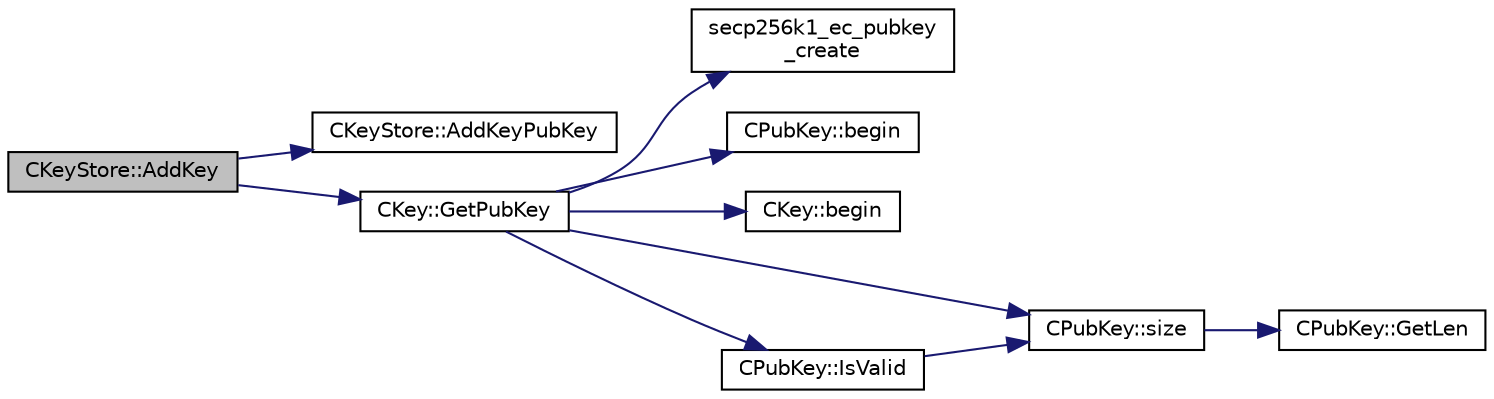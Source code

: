 digraph "CKeyStore::AddKey"
{
  edge [fontname="Helvetica",fontsize="10",labelfontname="Helvetica",labelfontsize="10"];
  node [fontname="Helvetica",fontsize="10",shape=record];
  rankdir="LR";
  Node4 [label="CKeyStore::AddKey",height=0.2,width=0.4,color="black", fillcolor="grey75", style="filled", fontcolor="black"];
  Node4 -> Node5 [color="midnightblue",fontsize="10",style="solid",fontname="Helvetica"];
  Node5 [label="CKeyStore::AddKeyPubKey",height=0.2,width=0.4,color="black", fillcolor="white", style="filled",URL="$class_c_key_store.html#a1956e4f5860ded321d6f697047d8236a",tooltip="Add a key to the store. "];
  Node4 -> Node6 [color="midnightblue",fontsize="10",style="solid",fontname="Helvetica"];
  Node6 [label="CKey::GetPubKey",height=0.2,width=0.4,color="black", fillcolor="white", style="filled",URL="$class_c_key.html#aa1085c59603a62db6ec776300f250337",tooltip="Compute the public key from a private key. "];
  Node6 -> Node7 [color="midnightblue",fontsize="10",style="solid",fontname="Helvetica"];
  Node7 [label="secp256k1_ec_pubkey\l_create",height=0.2,width=0.4,color="black", fillcolor="white", style="filled",URL="$secp256k1_8h.html#a22e1ef593e0d06d40b4f233e91447aa3",tooltip="Compute the public key for a secret key. "];
  Node6 -> Node8 [color="midnightblue",fontsize="10",style="solid",fontname="Helvetica"];
  Node8 [label="CPubKey::begin",height=0.2,width=0.4,color="black", fillcolor="white", style="filled",URL="$class_c_pub_key.html#a859ab9909d68092d6d4fc739237ab358"];
  Node6 -> Node9 [color="midnightblue",fontsize="10",style="solid",fontname="Helvetica"];
  Node9 [label="CKey::begin",height=0.2,width=0.4,color="black", fillcolor="white", style="filled",URL="$class_c_key.html#ab8dee0ad9d933304a22284ee40040847"];
  Node6 -> Node10 [color="midnightblue",fontsize="10",style="solid",fontname="Helvetica"];
  Node10 [label="CPubKey::size",height=0.2,width=0.4,color="black", fillcolor="white", style="filled",URL="$class_c_pub_key.html#a6bb28fcf0a5f799c69f5b7269363b309",tooltip="Simple read-only vector-like interface to the pubkey data. "];
  Node10 -> Node11 [color="midnightblue",fontsize="10",style="solid",fontname="Helvetica"];
  Node11 [label="CPubKey::GetLen",height=0.2,width=0.4,color="black", fillcolor="white", style="filled",URL="$class_c_pub_key.html#a7dc71b3f037c84268dc22de97d7b65fb",tooltip="Compute the length of a pubkey with a given first byte. "];
  Node6 -> Node12 [color="midnightblue",fontsize="10",style="solid",fontname="Helvetica"];
  Node12 [label="CPubKey::IsValid",height=0.2,width=0.4,color="black", fillcolor="white", style="filled",URL="$class_c_pub_key.html#a4fa94293cf8577fd039b9a133f6c7f30"];
  Node12 -> Node10 [color="midnightblue",fontsize="10",style="solid",fontname="Helvetica"];
}
